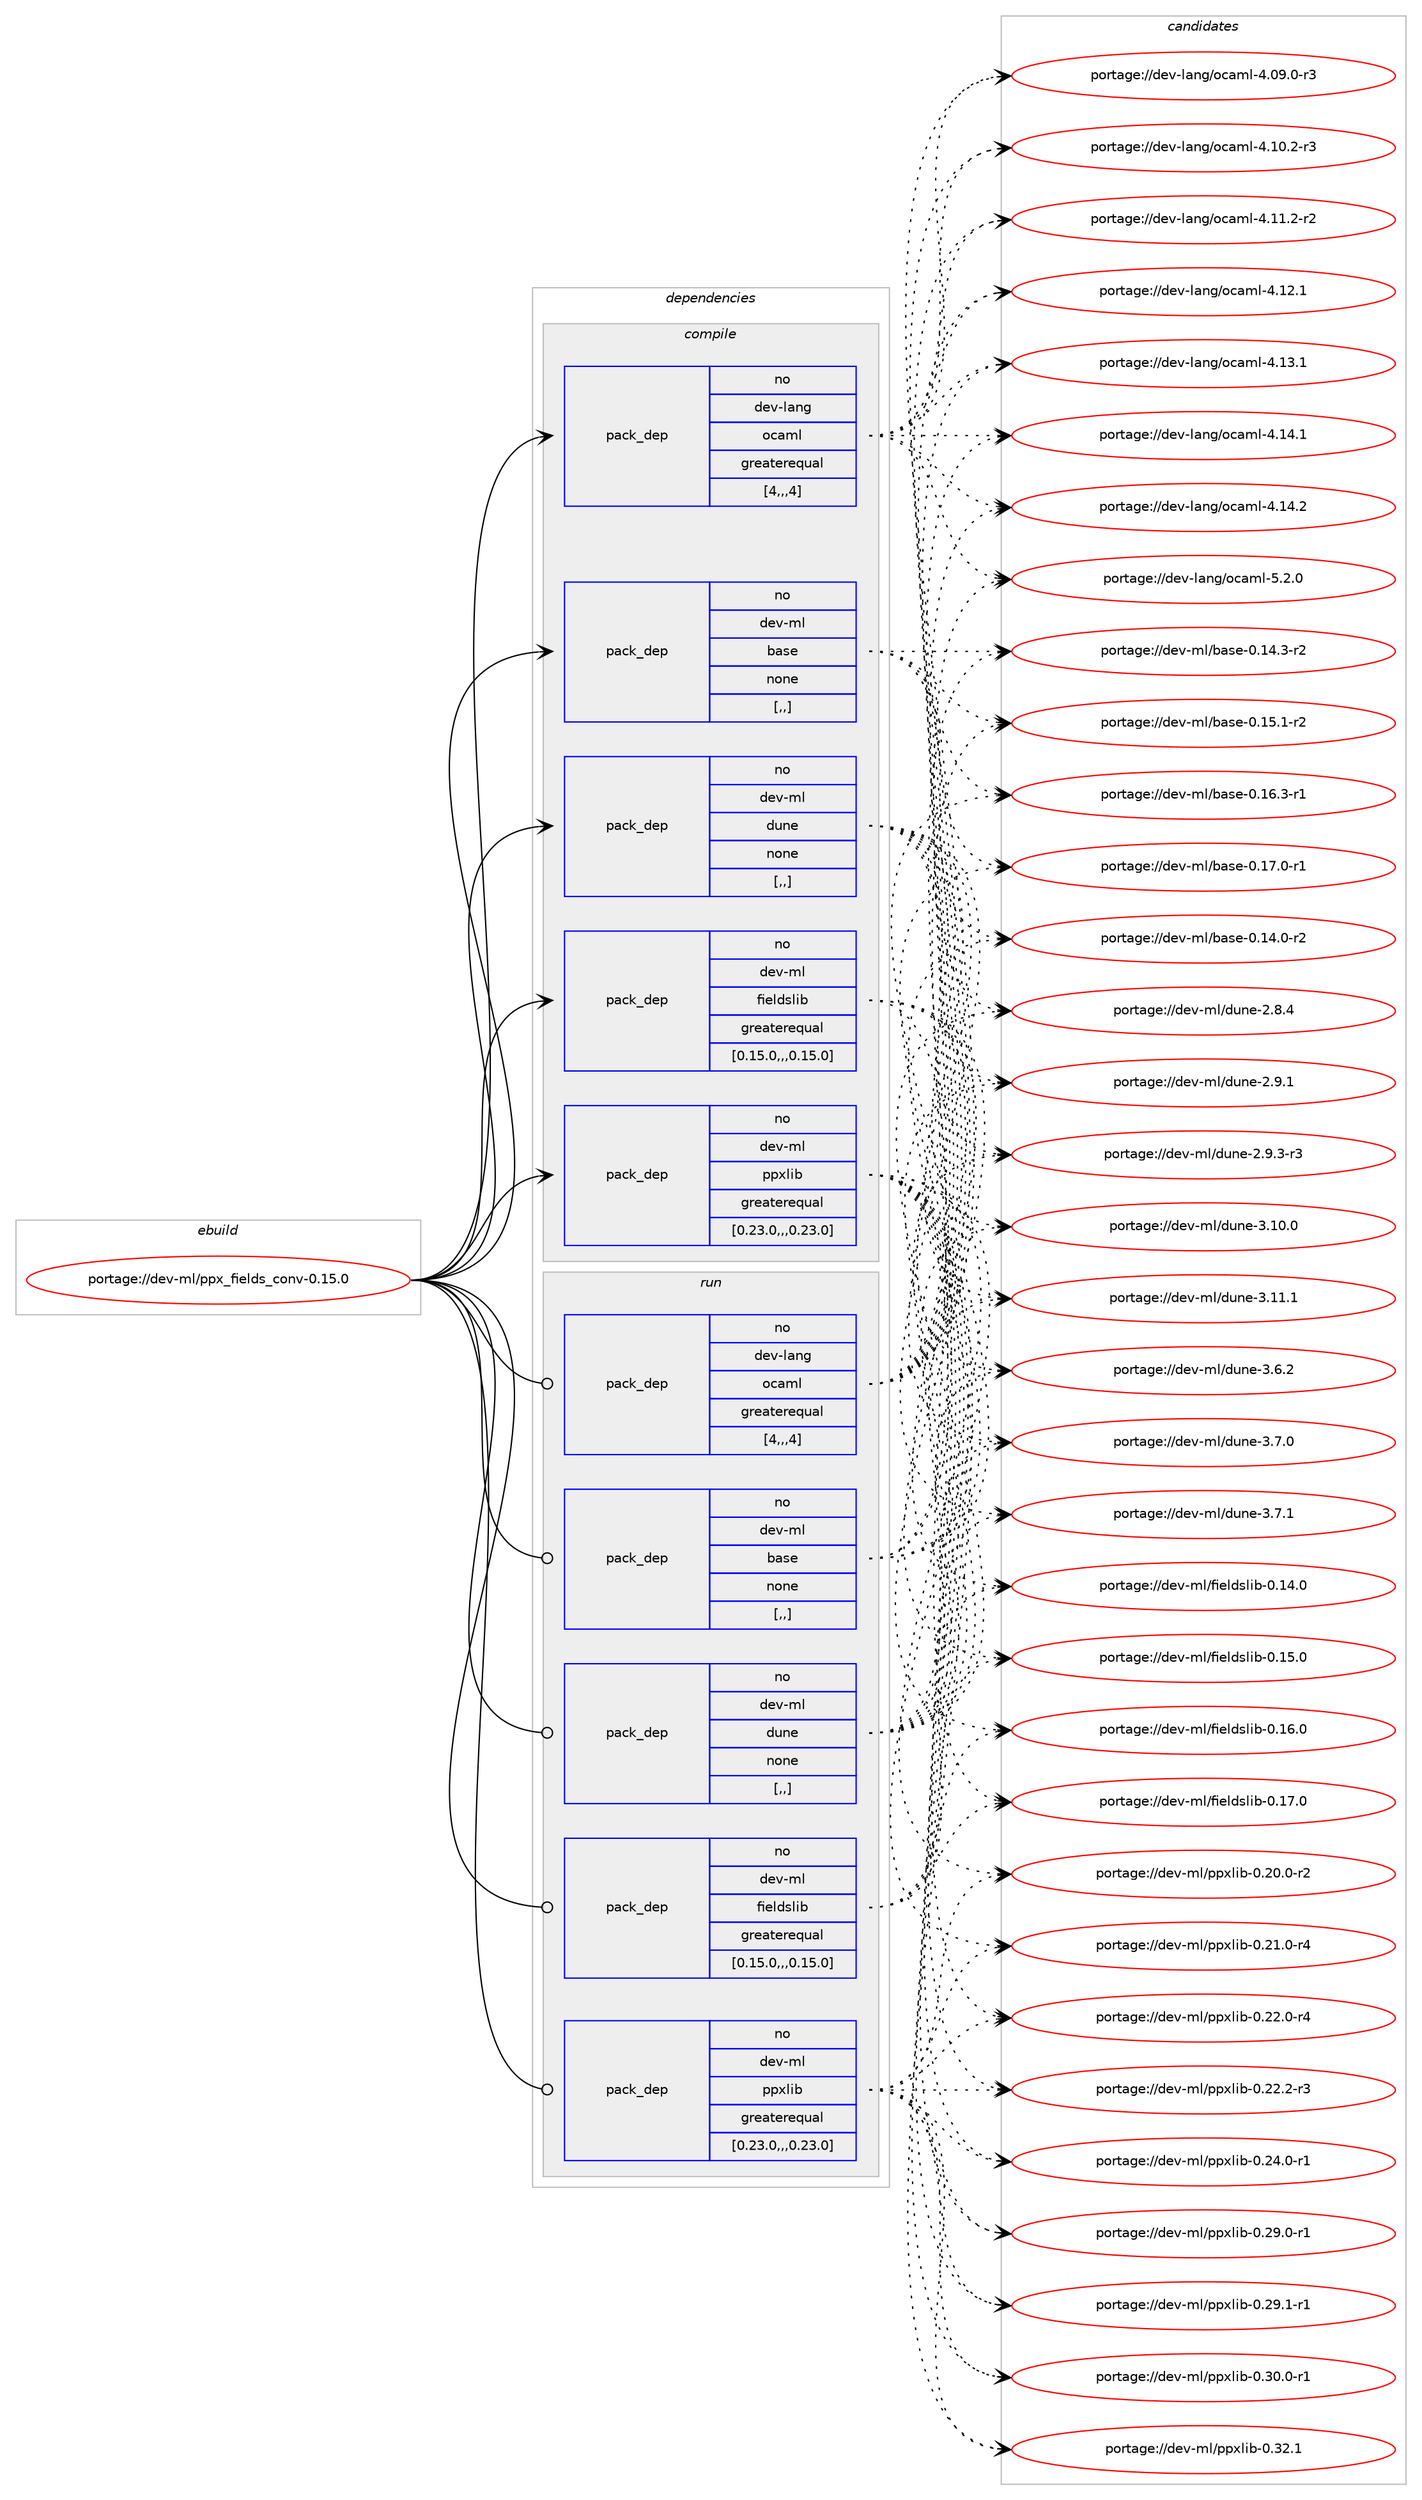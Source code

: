 digraph prolog {

# *************
# Graph options
# *************

newrank=true;
concentrate=true;
compound=true;
graph [rankdir=LR,fontname=Helvetica,fontsize=10,ranksep=1.5];#, ranksep=2.5, nodesep=0.2];
edge  [arrowhead=vee];
node  [fontname=Helvetica,fontsize=10];

# **********
# The ebuild
# **********

subgraph cluster_leftcol {
color=gray;
rank=same;
label=<<i>ebuild</i>>;
id [label="portage://dev-ml/ppx_fields_conv-0.15.0", color=red, width=4, href="../dev-ml/ppx_fields_conv-0.15.0.svg"];
}

# ****************
# The dependencies
# ****************

subgraph cluster_midcol {
color=gray;
label=<<i>dependencies</i>>;
subgraph cluster_compile {
fillcolor="#eeeeee";
style=filled;
label=<<i>compile</i>>;
subgraph pack89579 {
dependency119611 [label=<<TABLE BORDER="0" CELLBORDER="1" CELLSPACING="0" CELLPADDING="4" WIDTH="220"><TR><TD ROWSPAN="6" CELLPADDING="30">pack_dep</TD></TR><TR><TD WIDTH="110">no</TD></TR><TR><TD>dev-lang</TD></TR><TR><TD>ocaml</TD></TR><TR><TD>greaterequal</TD></TR><TR><TD>[4,,,4]</TD></TR></TABLE>>, shape=none, color=blue];
}
id:e -> dependency119611:w [weight=20,style="solid",arrowhead="vee"];
subgraph pack89580 {
dependency119612 [label=<<TABLE BORDER="0" CELLBORDER="1" CELLSPACING="0" CELLPADDING="4" WIDTH="220"><TR><TD ROWSPAN="6" CELLPADDING="30">pack_dep</TD></TR><TR><TD WIDTH="110">no</TD></TR><TR><TD>dev-ml</TD></TR><TR><TD>base</TD></TR><TR><TD>none</TD></TR><TR><TD>[,,]</TD></TR></TABLE>>, shape=none, color=blue];
}
id:e -> dependency119612:w [weight=20,style="solid",arrowhead="vee"];
subgraph pack89581 {
dependency119613 [label=<<TABLE BORDER="0" CELLBORDER="1" CELLSPACING="0" CELLPADDING="4" WIDTH="220"><TR><TD ROWSPAN="6" CELLPADDING="30">pack_dep</TD></TR><TR><TD WIDTH="110">no</TD></TR><TR><TD>dev-ml</TD></TR><TR><TD>dune</TD></TR><TR><TD>none</TD></TR><TR><TD>[,,]</TD></TR></TABLE>>, shape=none, color=blue];
}
id:e -> dependency119613:w [weight=20,style="solid",arrowhead="vee"];
subgraph pack89582 {
dependency119614 [label=<<TABLE BORDER="0" CELLBORDER="1" CELLSPACING="0" CELLPADDING="4" WIDTH="220"><TR><TD ROWSPAN="6" CELLPADDING="30">pack_dep</TD></TR><TR><TD WIDTH="110">no</TD></TR><TR><TD>dev-ml</TD></TR><TR><TD>fieldslib</TD></TR><TR><TD>greaterequal</TD></TR><TR><TD>[0.15.0,,,0.15.0]</TD></TR></TABLE>>, shape=none, color=blue];
}
id:e -> dependency119614:w [weight=20,style="solid",arrowhead="vee"];
subgraph pack89583 {
dependency119615 [label=<<TABLE BORDER="0" CELLBORDER="1" CELLSPACING="0" CELLPADDING="4" WIDTH="220"><TR><TD ROWSPAN="6" CELLPADDING="30">pack_dep</TD></TR><TR><TD WIDTH="110">no</TD></TR><TR><TD>dev-ml</TD></TR><TR><TD>ppxlib</TD></TR><TR><TD>greaterequal</TD></TR><TR><TD>[0.23.0,,,0.23.0]</TD></TR></TABLE>>, shape=none, color=blue];
}
id:e -> dependency119615:w [weight=20,style="solid",arrowhead="vee"];
}
subgraph cluster_compileandrun {
fillcolor="#eeeeee";
style=filled;
label=<<i>compile and run</i>>;
}
subgraph cluster_run {
fillcolor="#eeeeee";
style=filled;
label=<<i>run</i>>;
subgraph pack89584 {
dependency119616 [label=<<TABLE BORDER="0" CELLBORDER="1" CELLSPACING="0" CELLPADDING="4" WIDTH="220"><TR><TD ROWSPAN="6" CELLPADDING="30">pack_dep</TD></TR><TR><TD WIDTH="110">no</TD></TR><TR><TD>dev-lang</TD></TR><TR><TD>ocaml</TD></TR><TR><TD>greaterequal</TD></TR><TR><TD>[4,,,4]</TD></TR></TABLE>>, shape=none, color=blue];
}
id:e -> dependency119616:w [weight=20,style="solid",arrowhead="odot"];
subgraph pack89585 {
dependency119617 [label=<<TABLE BORDER="0" CELLBORDER="1" CELLSPACING="0" CELLPADDING="4" WIDTH="220"><TR><TD ROWSPAN="6" CELLPADDING="30">pack_dep</TD></TR><TR><TD WIDTH="110">no</TD></TR><TR><TD>dev-ml</TD></TR><TR><TD>base</TD></TR><TR><TD>none</TD></TR><TR><TD>[,,]</TD></TR></TABLE>>, shape=none, color=blue];
}
id:e -> dependency119617:w [weight=20,style="solid",arrowhead="odot"];
subgraph pack89586 {
dependency119618 [label=<<TABLE BORDER="0" CELLBORDER="1" CELLSPACING="0" CELLPADDING="4" WIDTH="220"><TR><TD ROWSPAN="6" CELLPADDING="30">pack_dep</TD></TR><TR><TD WIDTH="110">no</TD></TR><TR><TD>dev-ml</TD></TR><TR><TD>dune</TD></TR><TR><TD>none</TD></TR><TR><TD>[,,]</TD></TR></TABLE>>, shape=none, color=blue];
}
id:e -> dependency119618:w [weight=20,style="solid",arrowhead="odot"];
subgraph pack89587 {
dependency119619 [label=<<TABLE BORDER="0" CELLBORDER="1" CELLSPACING="0" CELLPADDING="4" WIDTH="220"><TR><TD ROWSPAN="6" CELLPADDING="30">pack_dep</TD></TR><TR><TD WIDTH="110">no</TD></TR><TR><TD>dev-ml</TD></TR><TR><TD>fieldslib</TD></TR><TR><TD>greaterequal</TD></TR><TR><TD>[0.15.0,,,0.15.0]</TD></TR></TABLE>>, shape=none, color=blue];
}
id:e -> dependency119619:w [weight=20,style="solid",arrowhead="odot"];
subgraph pack89588 {
dependency119620 [label=<<TABLE BORDER="0" CELLBORDER="1" CELLSPACING="0" CELLPADDING="4" WIDTH="220"><TR><TD ROWSPAN="6" CELLPADDING="30">pack_dep</TD></TR><TR><TD WIDTH="110">no</TD></TR><TR><TD>dev-ml</TD></TR><TR><TD>ppxlib</TD></TR><TR><TD>greaterequal</TD></TR><TR><TD>[0.23.0,,,0.23.0]</TD></TR></TABLE>>, shape=none, color=blue];
}
id:e -> dependency119620:w [weight=20,style="solid",arrowhead="odot"];
}
}

# **************
# The candidates
# **************

subgraph cluster_choices {
rank=same;
color=gray;
label=<<i>candidates</i>>;

subgraph choice89579 {
color=black;
nodesep=1;
choice1001011184510897110103471119997109108455246485746484511451 [label="portage://dev-lang/ocaml-4.09.0-r3", color=red, width=4,href="../dev-lang/ocaml-4.09.0-r3.svg"];
choice1001011184510897110103471119997109108455246494846504511451 [label="portage://dev-lang/ocaml-4.10.2-r3", color=red, width=4,href="../dev-lang/ocaml-4.10.2-r3.svg"];
choice1001011184510897110103471119997109108455246494946504511450 [label="portage://dev-lang/ocaml-4.11.2-r2", color=red, width=4,href="../dev-lang/ocaml-4.11.2-r2.svg"];
choice100101118451089711010347111999710910845524649504649 [label="portage://dev-lang/ocaml-4.12.1", color=red, width=4,href="../dev-lang/ocaml-4.12.1.svg"];
choice100101118451089711010347111999710910845524649514649 [label="portage://dev-lang/ocaml-4.13.1", color=red, width=4,href="../dev-lang/ocaml-4.13.1.svg"];
choice100101118451089711010347111999710910845524649524649 [label="portage://dev-lang/ocaml-4.14.1", color=red, width=4,href="../dev-lang/ocaml-4.14.1.svg"];
choice100101118451089711010347111999710910845524649524650 [label="portage://dev-lang/ocaml-4.14.2", color=red, width=4,href="../dev-lang/ocaml-4.14.2.svg"];
choice1001011184510897110103471119997109108455346504648 [label="portage://dev-lang/ocaml-5.2.0", color=red, width=4,href="../dev-lang/ocaml-5.2.0.svg"];
dependency119611:e -> choice1001011184510897110103471119997109108455246485746484511451:w [style=dotted,weight="100"];
dependency119611:e -> choice1001011184510897110103471119997109108455246494846504511451:w [style=dotted,weight="100"];
dependency119611:e -> choice1001011184510897110103471119997109108455246494946504511450:w [style=dotted,weight="100"];
dependency119611:e -> choice100101118451089711010347111999710910845524649504649:w [style=dotted,weight="100"];
dependency119611:e -> choice100101118451089711010347111999710910845524649514649:w [style=dotted,weight="100"];
dependency119611:e -> choice100101118451089711010347111999710910845524649524649:w [style=dotted,weight="100"];
dependency119611:e -> choice100101118451089711010347111999710910845524649524650:w [style=dotted,weight="100"];
dependency119611:e -> choice1001011184510897110103471119997109108455346504648:w [style=dotted,weight="100"];
}
subgraph choice89580 {
color=black;
nodesep=1;
choice10010111845109108479897115101454846495246484511450 [label="portage://dev-ml/base-0.14.0-r2", color=red, width=4,href="../dev-ml/base-0.14.0-r2.svg"];
choice10010111845109108479897115101454846495246514511450 [label="portage://dev-ml/base-0.14.3-r2", color=red, width=4,href="../dev-ml/base-0.14.3-r2.svg"];
choice10010111845109108479897115101454846495346494511450 [label="portage://dev-ml/base-0.15.1-r2", color=red, width=4,href="../dev-ml/base-0.15.1-r2.svg"];
choice10010111845109108479897115101454846495446514511449 [label="portage://dev-ml/base-0.16.3-r1", color=red, width=4,href="../dev-ml/base-0.16.3-r1.svg"];
choice10010111845109108479897115101454846495546484511449 [label="portage://dev-ml/base-0.17.0-r1", color=red, width=4,href="../dev-ml/base-0.17.0-r1.svg"];
dependency119612:e -> choice10010111845109108479897115101454846495246484511450:w [style=dotted,weight="100"];
dependency119612:e -> choice10010111845109108479897115101454846495246514511450:w [style=dotted,weight="100"];
dependency119612:e -> choice10010111845109108479897115101454846495346494511450:w [style=dotted,weight="100"];
dependency119612:e -> choice10010111845109108479897115101454846495446514511449:w [style=dotted,weight="100"];
dependency119612:e -> choice10010111845109108479897115101454846495546484511449:w [style=dotted,weight="100"];
}
subgraph choice89581 {
color=black;
nodesep=1;
choice1001011184510910847100117110101455046564652 [label="portage://dev-ml/dune-2.8.4", color=red, width=4,href="../dev-ml/dune-2.8.4.svg"];
choice1001011184510910847100117110101455046574649 [label="portage://dev-ml/dune-2.9.1", color=red, width=4,href="../dev-ml/dune-2.9.1.svg"];
choice10010111845109108471001171101014550465746514511451 [label="portage://dev-ml/dune-2.9.3-r3", color=red, width=4,href="../dev-ml/dune-2.9.3-r3.svg"];
choice100101118451091084710011711010145514649484648 [label="portage://dev-ml/dune-3.10.0", color=red, width=4,href="../dev-ml/dune-3.10.0.svg"];
choice100101118451091084710011711010145514649494649 [label="portage://dev-ml/dune-3.11.1", color=red, width=4,href="../dev-ml/dune-3.11.1.svg"];
choice1001011184510910847100117110101455146544650 [label="portage://dev-ml/dune-3.6.2", color=red, width=4,href="../dev-ml/dune-3.6.2.svg"];
choice1001011184510910847100117110101455146554648 [label="portage://dev-ml/dune-3.7.0", color=red, width=4,href="../dev-ml/dune-3.7.0.svg"];
choice1001011184510910847100117110101455146554649 [label="portage://dev-ml/dune-3.7.1", color=red, width=4,href="../dev-ml/dune-3.7.1.svg"];
dependency119613:e -> choice1001011184510910847100117110101455046564652:w [style=dotted,weight="100"];
dependency119613:e -> choice1001011184510910847100117110101455046574649:w [style=dotted,weight="100"];
dependency119613:e -> choice10010111845109108471001171101014550465746514511451:w [style=dotted,weight="100"];
dependency119613:e -> choice100101118451091084710011711010145514649484648:w [style=dotted,weight="100"];
dependency119613:e -> choice100101118451091084710011711010145514649494649:w [style=dotted,weight="100"];
dependency119613:e -> choice1001011184510910847100117110101455146544650:w [style=dotted,weight="100"];
dependency119613:e -> choice1001011184510910847100117110101455146554648:w [style=dotted,weight="100"];
dependency119613:e -> choice1001011184510910847100117110101455146554649:w [style=dotted,weight="100"];
}
subgraph choice89582 {
color=black;
nodesep=1;
choice10010111845109108471021051011081001151081059845484649524648 [label="portage://dev-ml/fieldslib-0.14.0", color=red, width=4,href="../dev-ml/fieldslib-0.14.0.svg"];
choice10010111845109108471021051011081001151081059845484649534648 [label="portage://dev-ml/fieldslib-0.15.0", color=red, width=4,href="../dev-ml/fieldslib-0.15.0.svg"];
choice10010111845109108471021051011081001151081059845484649544648 [label="portage://dev-ml/fieldslib-0.16.0", color=red, width=4,href="../dev-ml/fieldslib-0.16.0.svg"];
choice10010111845109108471021051011081001151081059845484649554648 [label="portage://dev-ml/fieldslib-0.17.0", color=red, width=4,href="../dev-ml/fieldslib-0.17.0.svg"];
dependency119614:e -> choice10010111845109108471021051011081001151081059845484649524648:w [style=dotted,weight="100"];
dependency119614:e -> choice10010111845109108471021051011081001151081059845484649534648:w [style=dotted,weight="100"];
dependency119614:e -> choice10010111845109108471021051011081001151081059845484649544648:w [style=dotted,weight="100"];
dependency119614:e -> choice10010111845109108471021051011081001151081059845484649554648:w [style=dotted,weight="100"];
}
subgraph choice89583 {
color=black;
nodesep=1;
choice100101118451091084711211212010810598454846504846484511450 [label="portage://dev-ml/ppxlib-0.20.0-r2", color=red, width=4,href="../dev-ml/ppxlib-0.20.0-r2.svg"];
choice100101118451091084711211212010810598454846504946484511452 [label="portage://dev-ml/ppxlib-0.21.0-r4", color=red, width=4,href="../dev-ml/ppxlib-0.21.0-r4.svg"];
choice100101118451091084711211212010810598454846505046484511452 [label="portage://dev-ml/ppxlib-0.22.0-r4", color=red, width=4,href="../dev-ml/ppxlib-0.22.0-r4.svg"];
choice100101118451091084711211212010810598454846505046504511451 [label="portage://dev-ml/ppxlib-0.22.2-r3", color=red, width=4,href="../dev-ml/ppxlib-0.22.2-r3.svg"];
choice100101118451091084711211212010810598454846505246484511449 [label="portage://dev-ml/ppxlib-0.24.0-r1", color=red, width=4,href="../dev-ml/ppxlib-0.24.0-r1.svg"];
choice100101118451091084711211212010810598454846505746484511449 [label="portage://dev-ml/ppxlib-0.29.0-r1", color=red, width=4,href="../dev-ml/ppxlib-0.29.0-r1.svg"];
choice100101118451091084711211212010810598454846505746494511449 [label="portage://dev-ml/ppxlib-0.29.1-r1", color=red, width=4,href="../dev-ml/ppxlib-0.29.1-r1.svg"];
choice100101118451091084711211212010810598454846514846484511449 [label="portage://dev-ml/ppxlib-0.30.0-r1", color=red, width=4,href="../dev-ml/ppxlib-0.30.0-r1.svg"];
choice10010111845109108471121121201081059845484651504649 [label="portage://dev-ml/ppxlib-0.32.1", color=red, width=4,href="../dev-ml/ppxlib-0.32.1.svg"];
dependency119615:e -> choice100101118451091084711211212010810598454846504846484511450:w [style=dotted,weight="100"];
dependency119615:e -> choice100101118451091084711211212010810598454846504946484511452:w [style=dotted,weight="100"];
dependency119615:e -> choice100101118451091084711211212010810598454846505046484511452:w [style=dotted,weight="100"];
dependency119615:e -> choice100101118451091084711211212010810598454846505046504511451:w [style=dotted,weight="100"];
dependency119615:e -> choice100101118451091084711211212010810598454846505246484511449:w [style=dotted,weight="100"];
dependency119615:e -> choice100101118451091084711211212010810598454846505746484511449:w [style=dotted,weight="100"];
dependency119615:e -> choice100101118451091084711211212010810598454846505746494511449:w [style=dotted,weight="100"];
dependency119615:e -> choice100101118451091084711211212010810598454846514846484511449:w [style=dotted,weight="100"];
dependency119615:e -> choice10010111845109108471121121201081059845484651504649:w [style=dotted,weight="100"];
}
subgraph choice89584 {
color=black;
nodesep=1;
choice1001011184510897110103471119997109108455246485746484511451 [label="portage://dev-lang/ocaml-4.09.0-r3", color=red, width=4,href="../dev-lang/ocaml-4.09.0-r3.svg"];
choice1001011184510897110103471119997109108455246494846504511451 [label="portage://dev-lang/ocaml-4.10.2-r3", color=red, width=4,href="../dev-lang/ocaml-4.10.2-r3.svg"];
choice1001011184510897110103471119997109108455246494946504511450 [label="portage://dev-lang/ocaml-4.11.2-r2", color=red, width=4,href="../dev-lang/ocaml-4.11.2-r2.svg"];
choice100101118451089711010347111999710910845524649504649 [label="portage://dev-lang/ocaml-4.12.1", color=red, width=4,href="../dev-lang/ocaml-4.12.1.svg"];
choice100101118451089711010347111999710910845524649514649 [label="portage://dev-lang/ocaml-4.13.1", color=red, width=4,href="../dev-lang/ocaml-4.13.1.svg"];
choice100101118451089711010347111999710910845524649524649 [label="portage://dev-lang/ocaml-4.14.1", color=red, width=4,href="../dev-lang/ocaml-4.14.1.svg"];
choice100101118451089711010347111999710910845524649524650 [label="portage://dev-lang/ocaml-4.14.2", color=red, width=4,href="../dev-lang/ocaml-4.14.2.svg"];
choice1001011184510897110103471119997109108455346504648 [label="portage://dev-lang/ocaml-5.2.0", color=red, width=4,href="../dev-lang/ocaml-5.2.0.svg"];
dependency119616:e -> choice1001011184510897110103471119997109108455246485746484511451:w [style=dotted,weight="100"];
dependency119616:e -> choice1001011184510897110103471119997109108455246494846504511451:w [style=dotted,weight="100"];
dependency119616:e -> choice1001011184510897110103471119997109108455246494946504511450:w [style=dotted,weight="100"];
dependency119616:e -> choice100101118451089711010347111999710910845524649504649:w [style=dotted,weight="100"];
dependency119616:e -> choice100101118451089711010347111999710910845524649514649:w [style=dotted,weight="100"];
dependency119616:e -> choice100101118451089711010347111999710910845524649524649:w [style=dotted,weight="100"];
dependency119616:e -> choice100101118451089711010347111999710910845524649524650:w [style=dotted,weight="100"];
dependency119616:e -> choice1001011184510897110103471119997109108455346504648:w [style=dotted,weight="100"];
}
subgraph choice89585 {
color=black;
nodesep=1;
choice10010111845109108479897115101454846495246484511450 [label="portage://dev-ml/base-0.14.0-r2", color=red, width=4,href="../dev-ml/base-0.14.0-r2.svg"];
choice10010111845109108479897115101454846495246514511450 [label="portage://dev-ml/base-0.14.3-r2", color=red, width=4,href="../dev-ml/base-0.14.3-r2.svg"];
choice10010111845109108479897115101454846495346494511450 [label="portage://dev-ml/base-0.15.1-r2", color=red, width=4,href="../dev-ml/base-0.15.1-r2.svg"];
choice10010111845109108479897115101454846495446514511449 [label="portage://dev-ml/base-0.16.3-r1", color=red, width=4,href="../dev-ml/base-0.16.3-r1.svg"];
choice10010111845109108479897115101454846495546484511449 [label="portage://dev-ml/base-0.17.0-r1", color=red, width=4,href="../dev-ml/base-0.17.0-r1.svg"];
dependency119617:e -> choice10010111845109108479897115101454846495246484511450:w [style=dotted,weight="100"];
dependency119617:e -> choice10010111845109108479897115101454846495246514511450:w [style=dotted,weight="100"];
dependency119617:e -> choice10010111845109108479897115101454846495346494511450:w [style=dotted,weight="100"];
dependency119617:e -> choice10010111845109108479897115101454846495446514511449:w [style=dotted,weight="100"];
dependency119617:e -> choice10010111845109108479897115101454846495546484511449:w [style=dotted,weight="100"];
}
subgraph choice89586 {
color=black;
nodesep=1;
choice1001011184510910847100117110101455046564652 [label="portage://dev-ml/dune-2.8.4", color=red, width=4,href="../dev-ml/dune-2.8.4.svg"];
choice1001011184510910847100117110101455046574649 [label="portage://dev-ml/dune-2.9.1", color=red, width=4,href="../dev-ml/dune-2.9.1.svg"];
choice10010111845109108471001171101014550465746514511451 [label="portage://dev-ml/dune-2.9.3-r3", color=red, width=4,href="../dev-ml/dune-2.9.3-r3.svg"];
choice100101118451091084710011711010145514649484648 [label="portage://dev-ml/dune-3.10.0", color=red, width=4,href="../dev-ml/dune-3.10.0.svg"];
choice100101118451091084710011711010145514649494649 [label="portage://dev-ml/dune-3.11.1", color=red, width=4,href="../dev-ml/dune-3.11.1.svg"];
choice1001011184510910847100117110101455146544650 [label="portage://dev-ml/dune-3.6.2", color=red, width=4,href="../dev-ml/dune-3.6.2.svg"];
choice1001011184510910847100117110101455146554648 [label="portage://dev-ml/dune-3.7.0", color=red, width=4,href="../dev-ml/dune-3.7.0.svg"];
choice1001011184510910847100117110101455146554649 [label="portage://dev-ml/dune-3.7.1", color=red, width=4,href="../dev-ml/dune-3.7.1.svg"];
dependency119618:e -> choice1001011184510910847100117110101455046564652:w [style=dotted,weight="100"];
dependency119618:e -> choice1001011184510910847100117110101455046574649:w [style=dotted,weight="100"];
dependency119618:e -> choice10010111845109108471001171101014550465746514511451:w [style=dotted,weight="100"];
dependency119618:e -> choice100101118451091084710011711010145514649484648:w [style=dotted,weight="100"];
dependency119618:e -> choice100101118451091084710011711010145514649494649:w [style=dotted,weight="100"];
dependency119618:e -> choice1001011184510910847100117110101455146544650:w [style=dotted,weight="100"];
dependency119618:e -> choice1001011184510910847100117110101455146554648:w [style=dotted,weight="100"];
dependency119618:e -> choice1001011184510910847100117110101455146554649:w [style=dotted,weight="100"];
}
subgraph choice89587 {
color=black;
nodesep=1;
choice10010111845109108471021051011081001151081059845484649524648 [label="portage://dev-ml/fieldslib-0.14.0", color=red, width=4,href="../dev-ml/fieldslib-0.14.0.svg"];
choice10010111845109108471021051011081001151081059845484649534648 [label="portage://dev-ml/fieldslib-0.15.0", color=red, width=4,href="../dev-ml/fieldslib-0.15.0.svg"];
choice10010111845109108471021051011081001151081059845484649544648 [label="portage://dev-ml/fieldslib-0.16.0", color=red, width=4,href="../dev-ml/fieldslib-0.16.0.svg"];
choice10010111845109108471021051011081001151081059845484649554648 [label="portage://dev-ml/fieldslib-0.17.0", color=red, width=4,href="../dev-ml/fieldslib-0.17.0.svg"];
dependency119619:e -> choice10010111845109108471021051011081001151081059845484649524648:w [style=dotted,weight="100"];
dependency119619:e -> choice10010111845109108471021051011081001151081059845484649534648:w [style=dotted,weight="100"];
dependency119619:e -> choice10010111845109108471021051011081001151081059845484649544648:w [style=dotted,weight="100"];
dependency119619:e -> choice10010111845109108471021051011081001151081059845484649554648:w [style=dotted,weight="100"];
}
subgraph choice89588 {
color=black;
nodesep=1;
choice100101118451091084711211212010810598454846504846484511450 [label="portage://dev-ml/ppxlib-0.20.0-r2", color=red, width=4,href="../dev-ml/ppxlib-0.20.0-r2.svg"];
choice100101118451091084711211212010810598454846504946484511452 [label="portage://dev-ml/ppxlib-0.21.0-r4", color=red, width=4,href="../dev-ml/ppxlib-0.21.0-r4.svg"];
choice100101118451091084711211212010810598454846505046484511452 [label="portage://dev-ml/ppxlib-0.22.0-r4", color=red, width=4,href="../dev-ml/ppxlib-0.22.0-r4.svg"];
choice100101118451091084711211212010810598454846505046504511451 [label="portage://dev-ml/ppxlib-0.22.2-r3", color=red, width=4,href="../dev-ml/ppxlib-0.22.2-r3.svg"];
choice100101118451091084711211212010810598454846505246484511449 [label="portage://dev-ml/ppxlib-0.24.0-r1", color=red, width=4,href="../dev-ml/ppxlib-0.24.0-r1.svg"];
choice100101118451091084711211212010810598454846505746484511449 [label="portage://dev-ml/ppxlib-0.29.0-r1", color=red, width=4,href="../dev-ml/ppxlib-0.29.0-r1.svg"];
choice100101118451091084711211212010810598454846505746494511449 [label="portage://dev-ml/ppxlib-0.29.1-r1", color=red, width=4,href="../dev-ml/ppxlib-0.29.1-r1.svg"];
choice100101118451091084711211212010810598454846514846484511449 [label="portage://dev-ml/ppxlib-0.30.0-r1", color=red, width=4,href="../dev-ml/ppxlib-0.30.0-r1.svg"];
choice10010111845109108471121121201081059845484651504649 [label="portage://dev-ml/ppxlib-0.32.1", color=red, width=4,href="../dev-ml/ppxlib-0.32.1.svg"];
dependency119620:e -> choice100101118451091084711211212010810598454846504846484511450:w [style=dotted,weight="100"];
dependency119620:e -> choice100101118451091084711211212010810598454846504946484511452:w [style=dotted,weight="100"];
dependency119620:e -> choice100101118451091084711211212010810598454846505046484511452:w [style=dotted,weight="100"];
dependency119620:e -> choice100101118451091084711211212010810598454846505046504511451:w [style=dotted,weight="100"];
dependency119620:e -> choice100101118451091084711211212010810598454846505246484511449:w [style=dotted,weight="100"];
dependency119620:e -> choice100101118451091084711211212010810598454846505746484511449:w [style=dotted,weight="100"];
dependency119620:e -> choice100101118451091084711211212010810598454846505746494511449:w [style=dotted,weight="100"];
dependency119620:e -> choice100101118451091084711211212010810598454846514846484511449:w [style=dotted,weight="100"];
dependency119620:e -> choice10010111845109108471121121201081059845484651504649:w [style=dotted,weight="100"];
}
}

}
